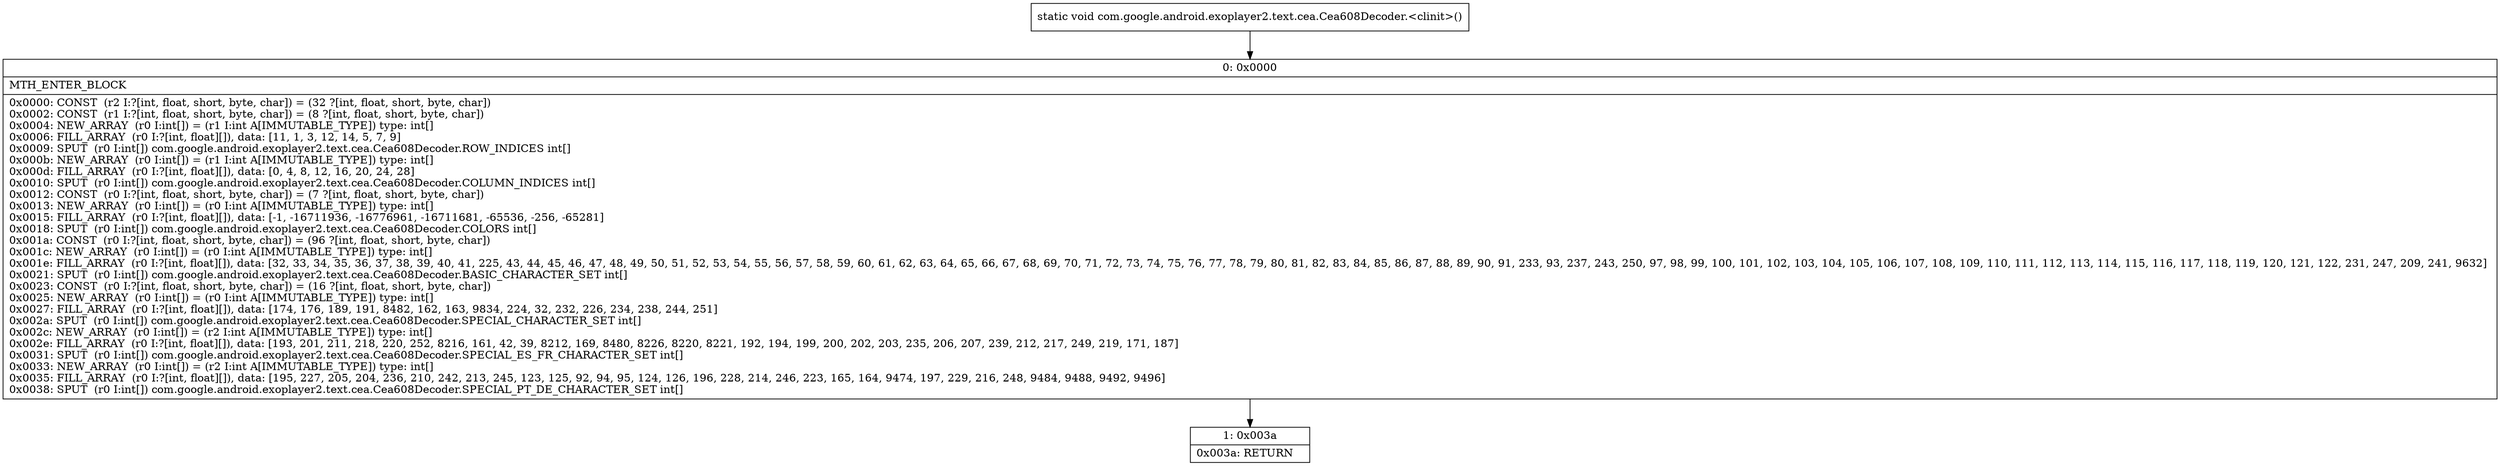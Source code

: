 digraph "CFG forcom.google.android.exoplayer2.text.cea.Cea608Decoder.\<clinit\>()V" {
Node_0 [shape=record,label="{0\:\ 0x0000|MTH_ENTER_BLOCK\l|0x0000: CONST  (r2 I:?[int, float, short, byte, char]) = (32 ?[int, float, short, byte, char]) \l0x0002: CONST  (r1 I:?[int, float, short, byte, char]) = (8 ?[int, float, short, byte, char]) \l0x0004: NEW_ARRAY  (r0 I:int[]) = (r1 I:int A[IMMUTABLE_TYPE]) type: int[] \l0x0006: FILL_ARRAY  (r0 I:?[int, float][]), data: [11, 1, 3, 12, 14, 5, 7, 9] \l0x0009: SPUT  (r0 I:int[]) com.google.android.exoplayer2.text.cea.Cea608Decoder.ROW_INDICES int[] \l0x000b: NEW_ARRAY  (r0 I:int[]) = (r1 I:int A[IMMUTABLE_TYPE]) type: int[] \l0x000d: FILL_ARRAY  (r0 I:?[int, float][]), data: [0, 4, 8, 12, 16, 20, 24, 28] \l0x0010: SPUT  (r0 I:int[]) com.google.android.exoplayer2.text.cea.Cea608Decoder.COLUMN_INDICES int[] \l0x0012: CONST  (r0 I:?[int, float, short, byte, char]) = (7 ?[int, float, short, byte, char]) \l0x0013: NEW_ARRAY  (r0 I:int[]) = (r0 I:int A[IMMUTABLE_TYPE]) type: int[] \l0x0015: FILL_ARRAY  (r0 I:?[int, float][]), data: [\-1, \-16711936, \-16776961, \-16711681, \-65536, \-256, \-65281] \l0x0018: SPUT  (r0 I:int[]) com.google.android.exoplayer2.text.cea.Cea608Decoder.COLORS int[] \l0x001a: CONST  (r0 I:?[int, float, short, byte, char]) = (96 ?[int, float, short, byte, char]) \l0x001c: NEW_ARRAY  (r0 I:int[]) = (r0 I:int A[IMMUTABLE_TYPE]) type: int[] \l0x001e: FILL_ARRAY  (r0 I:?[int, float][]), data: [32, 33, 34, 35, 36, 37, 38, 39, 40, 41, 225, 43, 44, 45, 46, 47, 48, 49, 50, 51, 52, 53, 54, 55, 56, 57, 58, 59, 60, 61, 62, 63, 64, 65, 66, 67, 68, 69, 70, 71, 72, 73, 74, 75, 76, 77, 78, 79, 80, 81, 82, 83, 84, 85, 86, 87, 88, 89, 90, 91, 233, 93, 237, 243, 250, 97, 98, 99, 100, 101, 102, 103, 104, 105, 106, 107, 108, 109, 110, 111, 112, 113, 114, 115, 116, 117, 118, 119, 120, 121, 122, 231, 247, 209, 241, 9632] \l0x0021: SPUT  (r0 I:int[]) com.google.android.exoplayer2.text.cea.Cea608Decoder.BASIC_CHARACTER_SET int[] \l0x0023: CONST  (r0 I:?[int, float, short, byte, char]) = (16 ?[int, float, short, byte, char]) \l0x0025: NEW_ARRAY  (r0 I:int[]) = (r0 I:int A[IMMUTABLE_TYPE]) type: int[] \l0x0027: FILL_ARRAY  (r0 I:?[int, float][]), data: [174, 176, 189, 191, 8482, 162, 163, 9834, 224, 32, 232, 226, 234, 238, 244, 251] \l0x002a: SPUT  (r0 I:int[]) com.google.android.exoplayer2.text.cea.Cea608Decoder.SPECIAL_CHARACTER_SET int[] \l0x002c: NEW_ARRAY  (r0 I:int[]) = (r2 I:int A[IMMUTABLE_TYPE]) type: int[] \l0x002e: FILL_ARRAY  (r0 I:?[int, float][]), data: [193, 201, 211, 218, 220, 252, 8216, 161, 42, 39, 8212, 169, 8480, 8226, 8220, 8221, 192, 194, 199, 200, 202, 203, 235, 206, 207, 239, 212, 217, 249, 219, 171, 187] \l0x0031: SPUT  (r0 I:int[]) com.google.android.exoplayer2.text.cea.Cea608Decoder.SPECIAL_ES_FR_CHARACTER_SET int[] \l0x0033: NEW_ARRAY  (r0 I:int[]) = (r2 I:int A[IMMUTABLE_TYPE]) type: int[] \l0x0035: FILL_ARRAY  (r0 I:?[int, float][]), data: [195, 227, 205, 204, 236, 210, 242, 213, 245, 123, 125, 92, 94, 95, 124, 126, 196, 228, 214, 246, 223, 165, 164, 9474, 197, 229, 216, 248, 9484, 9488, 9492, 9496] \l0x0038: SPUT  (r0 I:int[]) com.google.android.exoplayer2.text.cea.Cea608Decoder.SPECIAL_PT_DE_CHARACTER_SET int[] \l}"];
Node_1 [shape=record,label="{1\:\ 0x003a|0x003a: RETURN   \l}"];
MethodNode[shape=record,label="{static void com.google.android.exoplayer2.text.cea.Cea608Decoder.\<clinit\>() }"];
MethodNode -> Node_0;
Node_0 -> Node_1;
}

